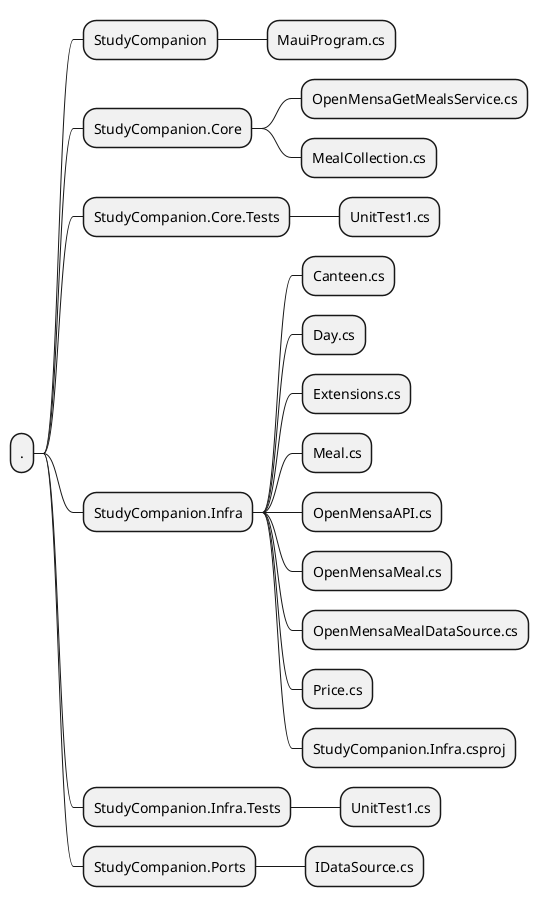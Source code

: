 
@startmindmap
* .
** StudyCompanion
' *** App.xaml
' *** App.xaml.cs
' *** AppShell.xaml
' *** AppShell.xaml.cs
' *** StudyCompanion.csproj
' *** MainPage.xaml
' *** MainPage.xaml.cs
*** MauiProgram.cs
' *** ServiceHelper.cs
' *** LocalizeExtension.cs
' *** Platforms
' **** Android
' **** MacCatalyst
' **** Tizen
' **** Windows
' **** iOS
' *** Properties
'**** launchSettings.json
'*** Common
'**** SectionViewModel.cs
' *** Tabs
' ' **** Courses
' ' ***** CoursesPage.xaml
' ' ***** CoursesPage.xaml.cs
' **** Mensa
' ***** MealQuery.cs
' ***** MensaPage.xaml
' ***** MensaPage.xaml.cs
' ***** MensaViewModel.cs
' ***** PriceConverter.cs
' ' **** Profs
' ' ***** ProfsPage.xaml
' ' ***** ProfsPage.xaml.cs
' ' **** Quiz
' ' ***** QuizPage.xaml
' ' ***** QuizPage.xaml.cs
' ' ***** QuizStatisticsPage.xaml
' ' ***** QuizStatisticsPage.xaml.cs
' ' ***** QuizViewModel.cs
' **** Settings
' ' ***** AcknowledgementsPage.xaml
' ' ***** AcknowledgementsPage.xaml.cs
' ***** AdditivesPage.xaml
' ***** AdditivesPage.xaml.cs
' ***** AdditivesViewModel.cs
' ***** AllergensPage.xaml
' ***** AllergensPage.xaml.cs
' ***** AllergensViewModel.cs
' ***** Settings.cs
' ***** SettingsPage.xaml
' ***** SettingsPage.xaml.cs
' ***** SettingsViewModel.cs
' *** Resources
' ' **** AppIcon
' ' **** Fonts
' ' **** Images
' ' ***** courses.svg
' ' ***** mensa.svg
' ' ***** profs.svg
' ' ***** quiz.svg
' ' ***** settings.svg
' ' ***** statistics.svg
' ' **** Raw
' ' ***** acknowledgements.html
' ' **** Splash
' **** Strings
' ***** AppResources.resx
' ' ***** AppResources.Designer.cs
' ***** AppResources.de.resx
' **** Styles
' ** StudyCompanion.sln
'** bin
'** obj
** StudyCompanion.Core
'** StudyCompanion.Core.Mock
*** OpenMensaGetMealsService.cs
*** MealCollection.cs
** StudyCompanion.Core.Tests
*** UnitTest1.cs
** StudyCompanion.Infra
*** Canteen.cs
*** Day.cs
*** Extensions.cs
*** Meal.cs
*** OpenMensaAPI.cs
*** OpenMensaMeal.cs
*** OpenMensaMealDataSource.cs
*** Price.cs
*** StudyCompanion.Infra.csproj
'** StudyCompanion.Infra.Mock
'*** MockMealDataSource.cs
** StudyCompanion.Infra.Tests
*** UnitTest1.cs
** StudyCompanion.Ports
' *** Additives.cs
' *** Allergens.cs
' *** Category.cs
*** IDataSource.cs
' *** IGetMealsService.cs
' *** IMeal.cs
' *** IMealCollection.cs
' *** IMealQuery.cs
' *** IPrice.cs
' *** IService.cs
'*** IQuestion.cs
'*** IYesNoQuestion.cs
@endmindmap
